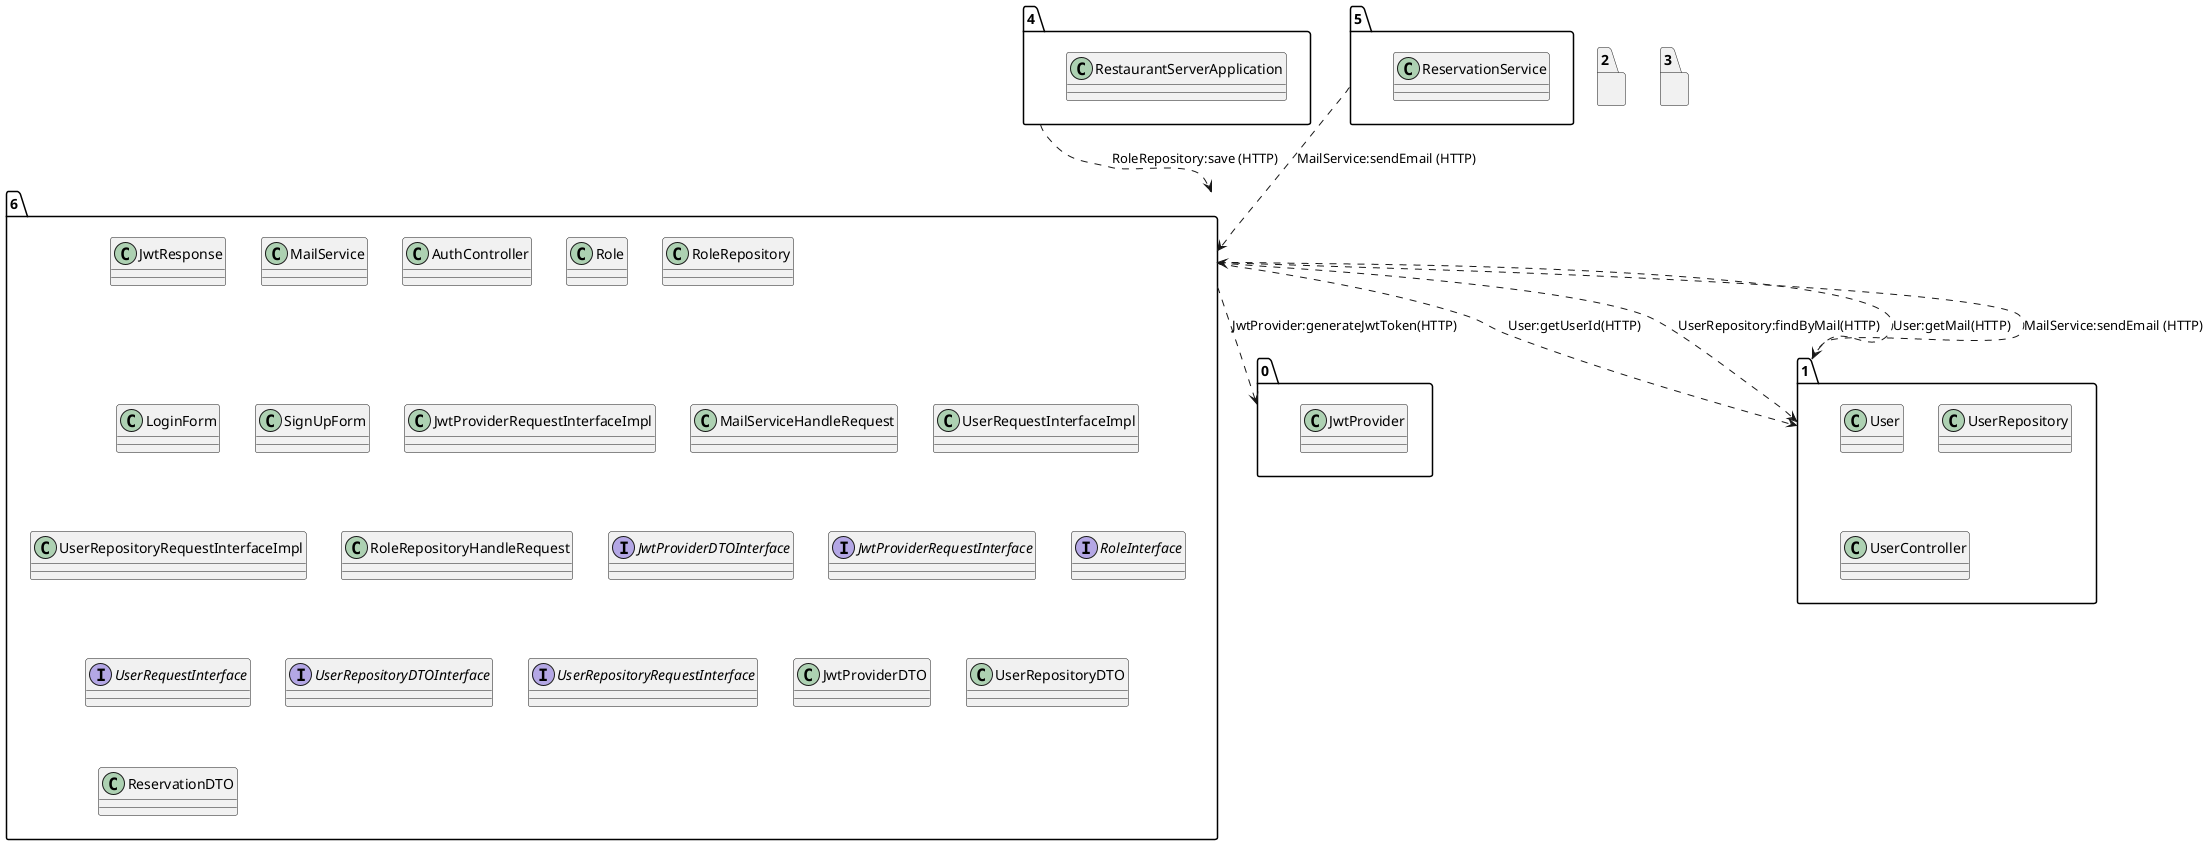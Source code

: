@startuml
package "6"{
class JwtResponse
class MailService
class AuthController
class Role
class RoleRepository
class LoginForm
class SignUpForm
class JwtProviderRequestInterfaceImpl
class MailServiceHandleRequest
class UserRequestInterfaceImpl
class UserRepositoryRequestInterfaceImpl
class RoleRepositoryHandleRequest
interface JwtProviderDTOInterface
interface JwtProviderRequestInterface
interface RoleInterface
interface UserRequestInterface
interface UserRepositoryDTOInterface
interface UserRepositoryRequestInterface
class JwtProviderDTO
class UserRepositoryDTO
class ReservationDTO
}
package "0"{
class JwtProvider
}
package "1"{
class User
class UserRepository
class User
class UserController
}
package "2"{
}
package "3"{
}
package "4"{
class RestaurantServerApplication
}
package "5"{
class ReservationService
}
"6"..>"0":JwtProvider:generateJwtToken(HTTP)
"6"..>"1":User:getUserId(HTTP)
"6"..>"1":UserRepository:findByMail(HTTP)
"6"..>"1":User:getMail(HTTP)
"1"..>"6":MailService:sendEmail (HTTP)
"4"..>"6":RoleRepository:save (HTTP)
"5"..>"6":MailService:sendEmail (HTTP)
@enduml